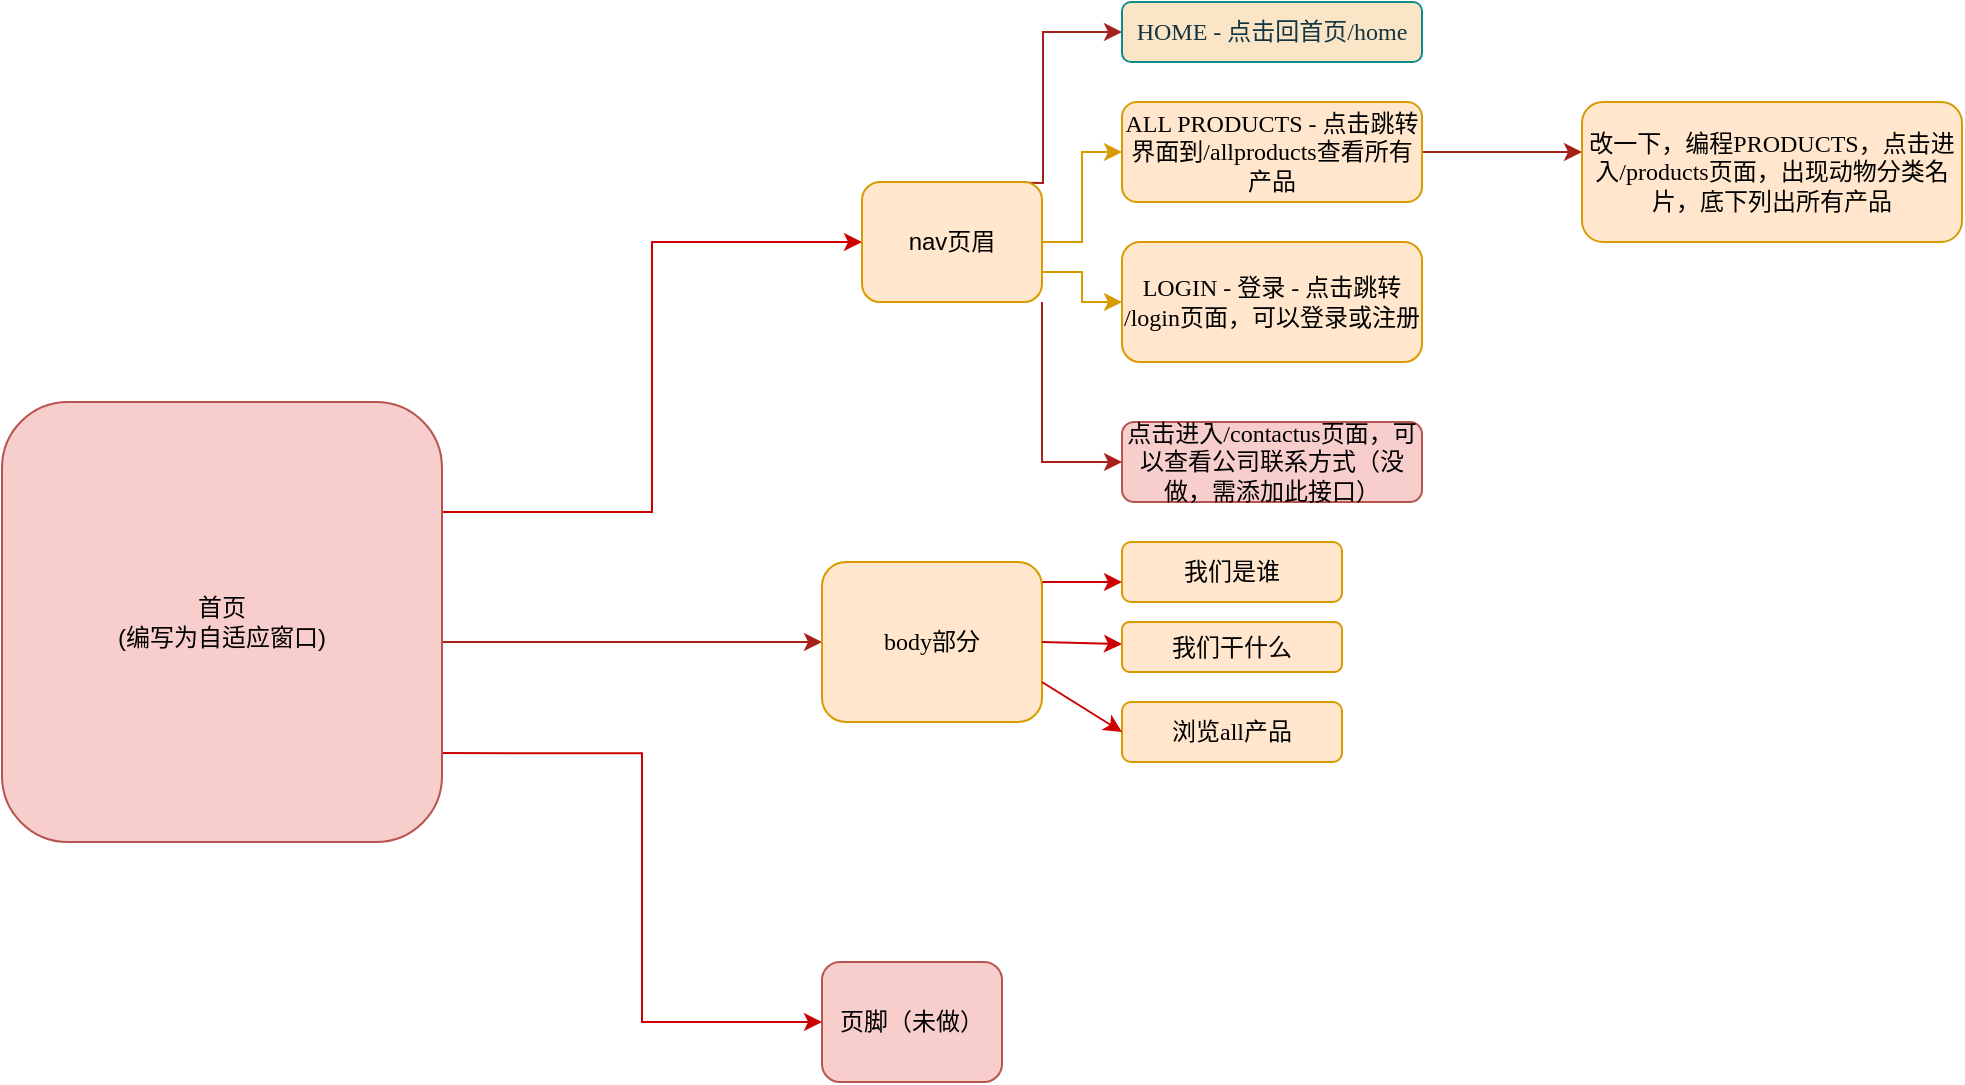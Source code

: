 <mxfile version="12.2.4" pages="1"><diagram name="whole web" id="c7558073-3199-34d8-9f00-42111426c3f3"><mxGraphModel dx="976" dy="554" grid="1" gridSize="10" guides="1" tooltips="1" connect="1" arrows="1" fold="1" page="1" pageScale="1" pageWidth="4681" pageHeight="3300" background="none" math="0" shadow="0"><root><mxCell id="0"/><mxCell id="1" parent="0"/><mxCell id="UM6l9qqfgjZKKdTovxeB-113" value="" style="edgeStyle=orthogonalEdgeStyle;rounded=0;orthogonalLoop=1;jettySize=auto;html=1;labelBackgroundColor=none;strokeColor=#A8201A;fontColor=default;exitX=0.995;exitY=0.54;exitDx=0;exitDy=0;exitPerimeter=0;" parent="1" source="UM6l9qqfgjZKKdTovxeB-96" target="UM6l9qqfgjZKKdTovxeB-112" edge="1"><mxGeometry relative="1" as="geometry"><Array as="points"><mxPoint x="219" y="350"/></Array><mxPoint x="360" y="320" as="sourcePoint"/></mxGeometry></mxCell><mxCell id="9PNgrE8-n2mTORAMEEtZ-1" style="edgeStyle=orthogonalEdgeStyle;rounded=0;orthogonalLoop=1;jettySize=auto;html=1;exitX=1;exitY=0.25;exitDx=0;exitDy=0;entryX=0;entryY=0.5;entryDx=0;entryDy=0;strokeColor=#CC0000;" parent="1" source="UM6l9qqfgjZKKdTovxeB-96" target="UM6l9qqfgjZKKdTovxeB-101" edge="1"><mxGeometry relative="1" as="geometry"><mxPoint x="340" y="275" as="sourcePoint"/></mxGeometry></mxCell><mxCell id="9PNgrE8-n2mTORAMEEtZ-2" style="edgeStyle=orthogonalEdgeStyle;rounded=0;orthogonalLoop=1;jettySize=auto;html=1;entryX=0;entryY=0.5;entryDx=0;entryDy=0;strokeColor=#CC0000;exitX=0.995;exitY=0.798;exitDx=0;exitDy=0;exitPerimeter=0;" parent="1" source="UM6l9qqfgjZKKdTovxeB-96" target="UM6l9qqfgjZKKdTovxeB-114" edge="1"><mxGeometry relative="1" as="geometry"><mxPoint x="240" y="520" as="sourcePoint"/><Array as="points"><mxPoint x="320" y="406"/><mxPoint x="320" y="540"/></Array></mxGeometry></mxCell><mxCell id="UM6l9qqfgjZKKdTovxeB-96" value="首页&lt;br&gt;&lt;span style=&quot;color: rgb(0 , 0 , 0)&quot;&gt;(编写为自适应窗口)&lt;/span&gt;" style="whiteSpace=wrap;html=1;aspect=fixed;labelBackgroundColor=none;fillColor=#f8cecc;strokeColor=#b85450;rounded=1;" parent="1" vertex="1"><mxGeometry y="230" width="220" height="220" as="geometry"/></mxCell><mxCell id="UM6l9qqfgjZKKdTovxeB-103" value="" style="edgeStyle=orthogonalEdgeStyle;rounded=0;orthogonalLoop=1;jettySize=auto;html=1;entryX=0;entryY=0.5;entryDx=0;entryDy=0;labelBackgroundColor=none;strokeColor=#A8201A;fontColor=default;" parent="1" target="UM6l9qqfgjZKKdTovxeB-102" edge="1"><mxGeometry relative="1" as="geometry"><mxPoint x="480" y="120" as="sourcePoint"/><mxPoint x="575" y="60.0" as="targetPoint"/></mxGeometry></mxCell><mxCell id="UM6l9qqfgjZKKdTovxeB-105" value="" style="edgeStyle=orthogonalEdgeStyle;rounded=0;orthogonalLoop=1;jettySize=auto;html=1;labelBackgroundColor=none;strokeColor=#d79b00;fontColor=default;fillColor=#ffe6cc;" parent="1" source="UM6l9qqfgjZKKdTovxeB-101" target="UM6l9qqfgjZKKdTovxeB-104" edge="1"><mxGeometry relative="1" as="geometry"/></mxCell><mxCell id="UM6l9qqfgjZKKdTovxeB-107" style="edgeStyle=orthogonalEdgeStyle;rounded=0;orthogonalLoop=1;jettySize=auto;html=1;exitX=1;exitY=0.75;exitDx=0;exitDy=0;entryX=0;entryY=0.5;entryDx=0;entryDy=0;labelBackgroundColor=none;strokeColor=#d79b00;fontColor=default;fillColor=#ffe6cc;" parent="1" source="UM6l9qqfgjZKKdTovxeB-101" target="UM6l9qqfgjZKKdTovxeB-106" edge="1"><mxGeometry relative="1" as="geometry"/></mxCell><mxCell id="UM6l9qqfgjZKKdTovxeB-109" style="edgeStyle=orthogonalEdgeStyle;rounded=0;orthogonalLoop=1;jettySize=auto;html=1;exitX=1;exitY=1;exitDx=0;exitDy=0;entryX=0;entryY=0.5;entryDx=0;entryDy=0;labelBackgroundColor=none;strokeColor=#A8201A;fontColor=default;" parent="1" source="UM6l9qqfgjZKKdTovxeB-101" target="UM6l9qqfgjZKKdTovxeB-108" edge="1"><mxGeometry relative="1" as="geometry"/></mxCell><mxCell id="UM6l9qqfgjZKKdTovxeB-101" value="nav页眉" style="rounded=1;whiteSpace=wrap;html=1;fillColor=#ffe6cc;strokeColor=#d79b00;labelBackgroundColor=none;" parent="1" vertex="1"><mxGeometry x="430" y="120" width="90" height="60" as="geometry"/></mxCell><mxCell id="UM6l9qqfgjZKKdTovxeB-102" value="&lt;font face=&quot;Comic Sans MS&quot;&gt;HOME - 点击回首页/home&lt;/font&gt;" style="whiteSpace=wrap;html=1;rounded=1;fillColor=#FAE5C7;strokeColor=#0F8B8D;labelBackgroundColor=none;fontColor=#143642;" parent="1" vertex="1"><mxGeometry x="560" y="30" width="150" height="30" as="geometry"/></mxCell><mxCell id="UM6l9qqfgjZKKdTovxeB-119" value="" style="edgeStyle=orthogonalEdgeStyle;rounded=0;orthogonalLoop=1;jettySize=auto;html=1;strokeColor=#A8201A;fontColor=#143642;fillColor=#FAE5C7;" parent="1" source="UM6l9qqfgjZKKdTovxeB-104" edge="1"><mxGeometry relative="1" as="geometry"><mxPoint x="790" y="105" as="targetPoint"/></mxGeometry></mxCell><mxCell id="UM6l9qqfgjZKKdTovxeB-104" value="&lt;font face=&quot;Comic Sans MS&quot;&gt;ALL PRODUCTS - 点击跳转界面到/allproducts查看所有产品&lt;/font&gt;" style="whiteSpace=wrap;html=1;rounded=1;fillColor=#ffe6cc;strokeColor=#d79b00;labelBackgroundColor=none;" parent="1" vertex="1"><mxGeometry x="560" y="80" width="150" height="50" as="geometry"/></mxCell><mxCell id="UM6l9qqfgjZKKdTovxeB-106" value="&lt;font face=&quot;Comic Sans MS&quot;&gt;LOGIN - 登录 - 点击跳转 /login页面，可以登录或注册&lt;/font&gt;" style="rounded=1;whiteSpace=wrap;html=1;fillColor=#ffe6cc;strokeColor=#d79b00;labelBackgroundColor=none;" parent="1" vertex="1"><mxGeometry x="560" y="150" width="150" height="60" as="geometry"/></mxCell><mxCell id="UM6l9qqfgjZKKdTovxeB-108" value="点击进入/contactus页面，可以查看公司联系方式（没做，需添加此接口）" style="rounded=1;whiteSpace=wrap;html=1;fontFamily=Comic Sans MS;fillColor=#f8cecc;strokeColor=#b85450;labelBackgroundColor=none;" parent="1" vertex="1"><mxGeometry x="560" y="240" width="150" height="40" as="geometry"/></mxCell><mxCell id="9PNgrE8-n2mTORAMEEtZ-4" value="" style="edgeStyle=orthogonalEdgeStyle;rounded=0;orthogonalLoop=1;jettySize=auto;html=1;strokeColor=#CC0000;exitX=1;exitY=0.5;exitDx=0;exitDy=0;" parent="1" source="UM6l9qqfgjZKKdTovxeB-112" target="9PNgrE8-n2mTORAMEEtZ-3" edge="1"><mxGeometry relative="1" as="geometry"><Array as="points"><mxPoint x="520" y="320"/></Array></mxGeometry></mxCell><mxCell id="UM6l9qqfgjZKKdTovxeB-112" value="&lt;font face=&quot;Comic Sans MS&quot;&gt;body部分&lt;/font&gt;" style="rounded=1;whiteSpace=wrap;html=1;fillColor=#ffe6cc;strokeColor=#d79b00;labelBackgroundColor=none;" parent="1" vertex="1"><mxGeometry x="410" y="310" width="110" height="80" as="geometry"/></mxCell><mxCell id="UM6l9qqfgjZKKdTovxeB-114" value="&lt;font face=&quot;Comic Sans MS&quot;&gt;页脚（未做）&lt;/font&gt;" style="rounded=1;whiteSpace=wrap;html=1;labelBackgroundColor=none;fillColor=#f8cecc;strokeColor=#b85450;" parent="1" vertex="1"><mxGeometry x="410" y="510" width="90" height="60" as="geometry"/></mxCell><mxCell id="UM6l9qqfgjZKKdTovxeB-118" value="&lt;font face=&quot;Comic Sans MS&quot;&gt;改一下，编程PRODUCTS，点击进入/products页面，出现动物分类名片，底下列出所有产品&lt;/font&gt;" style="whiteSpace=wrap;html=1;rounded=1;fillColor=#ffe6cc;strokeColor=#d79b00;labelBackgroundColor=none;" parent="1" vertex="1"><mxGeometry x="790" y="80" width="190" height="70" as="geometry"/></mxCell><mxCell id="9PNgrE8-n2mTORAMEEtZ-3" value="&lt;font&gt;我们是谁&lt;/font&gt;" style="rounded=1;whiteSpace=wrap;html=1;fillColor=#ffe6cc;strokeColor=#d79b00;labelBackgroundColor=none;fontFamily=Comic Sans MS;" parent="1" vertex="1"><mxGeometry x="560" y="300" width="110" height="30" as="geometry"/></mxCell><mxCell id="9PNgrE8-n2mTORAMEEtZ-6" value="" style="endArrow=classic;html=1;rounded=0;exitX=1;exitY=0.5;exitDx=0;exitDy=0;strokeColor=#CC0000;" parent="1" source="UM6l9qqfgjZKKdTovxeB-112" target="9PNgrE8-n2mTORAMEEtZ-7" edge="1"><mxGeometry width="50" height="50" relative="1" as="geometry"><mxPoint x="500" y="320" as="sourcePoint"/><mxPoint x="560" y="361" as="targetPoint"/><Array as="points"/></mxGeometry></mxCell><mxCell id="9PNgrE8-n2mTORAMEEtZ-7" value="我们干什么" style="rounded=1;whiteSpace=wrap;html=1;fillColor=#ffe6cc;strokeColor=#d79b00;fontFamily=Comic Sans MS;" parent="1" vertex="1"><mxGeometry x="560" y="340" width="110" height="25" as="geometry"/></mxCell><mxCell id="9PNgrE8-n2mTORAMEEtZ-8" value="浏览all产品" style="rounded=1;whiteSpace=wrap;html=1;fillColor=#ffe6cc;strokeColor=#d79b00;fontFamily=Comic Sans MS;" parent="1" vertex="1"><mxGeometry x="560" y="380" width="110" height="30" as="geometry"/></mxCell><mxCell id="9PNgrE8-n2mTORAMEEtZ-9" value="" style="endArrow=classic;html=1;rounded=0;exitX=1;exitY=0.75;exitDx=0;exitDy=0;strokeColor=#CC0000;entryX=0;entryY=0.5;entryDx=0;entryDy=0;" parent="1" source="UM6l9qqfgjZKKdTovxeB-112" target="9PNgrE8-n2mTORAMEEtZ-8" edge="1"><mxGeometry width="50" height="50" relative="1" as="geometry"><mxPoint x="530" y="360" as="sourcePoint"/><mxPoint x="570" y="360" as="targetPoint"/><Array as="points"/></mxGeometry></mxCell></root></mxGraphModel></diagram></mxfile>